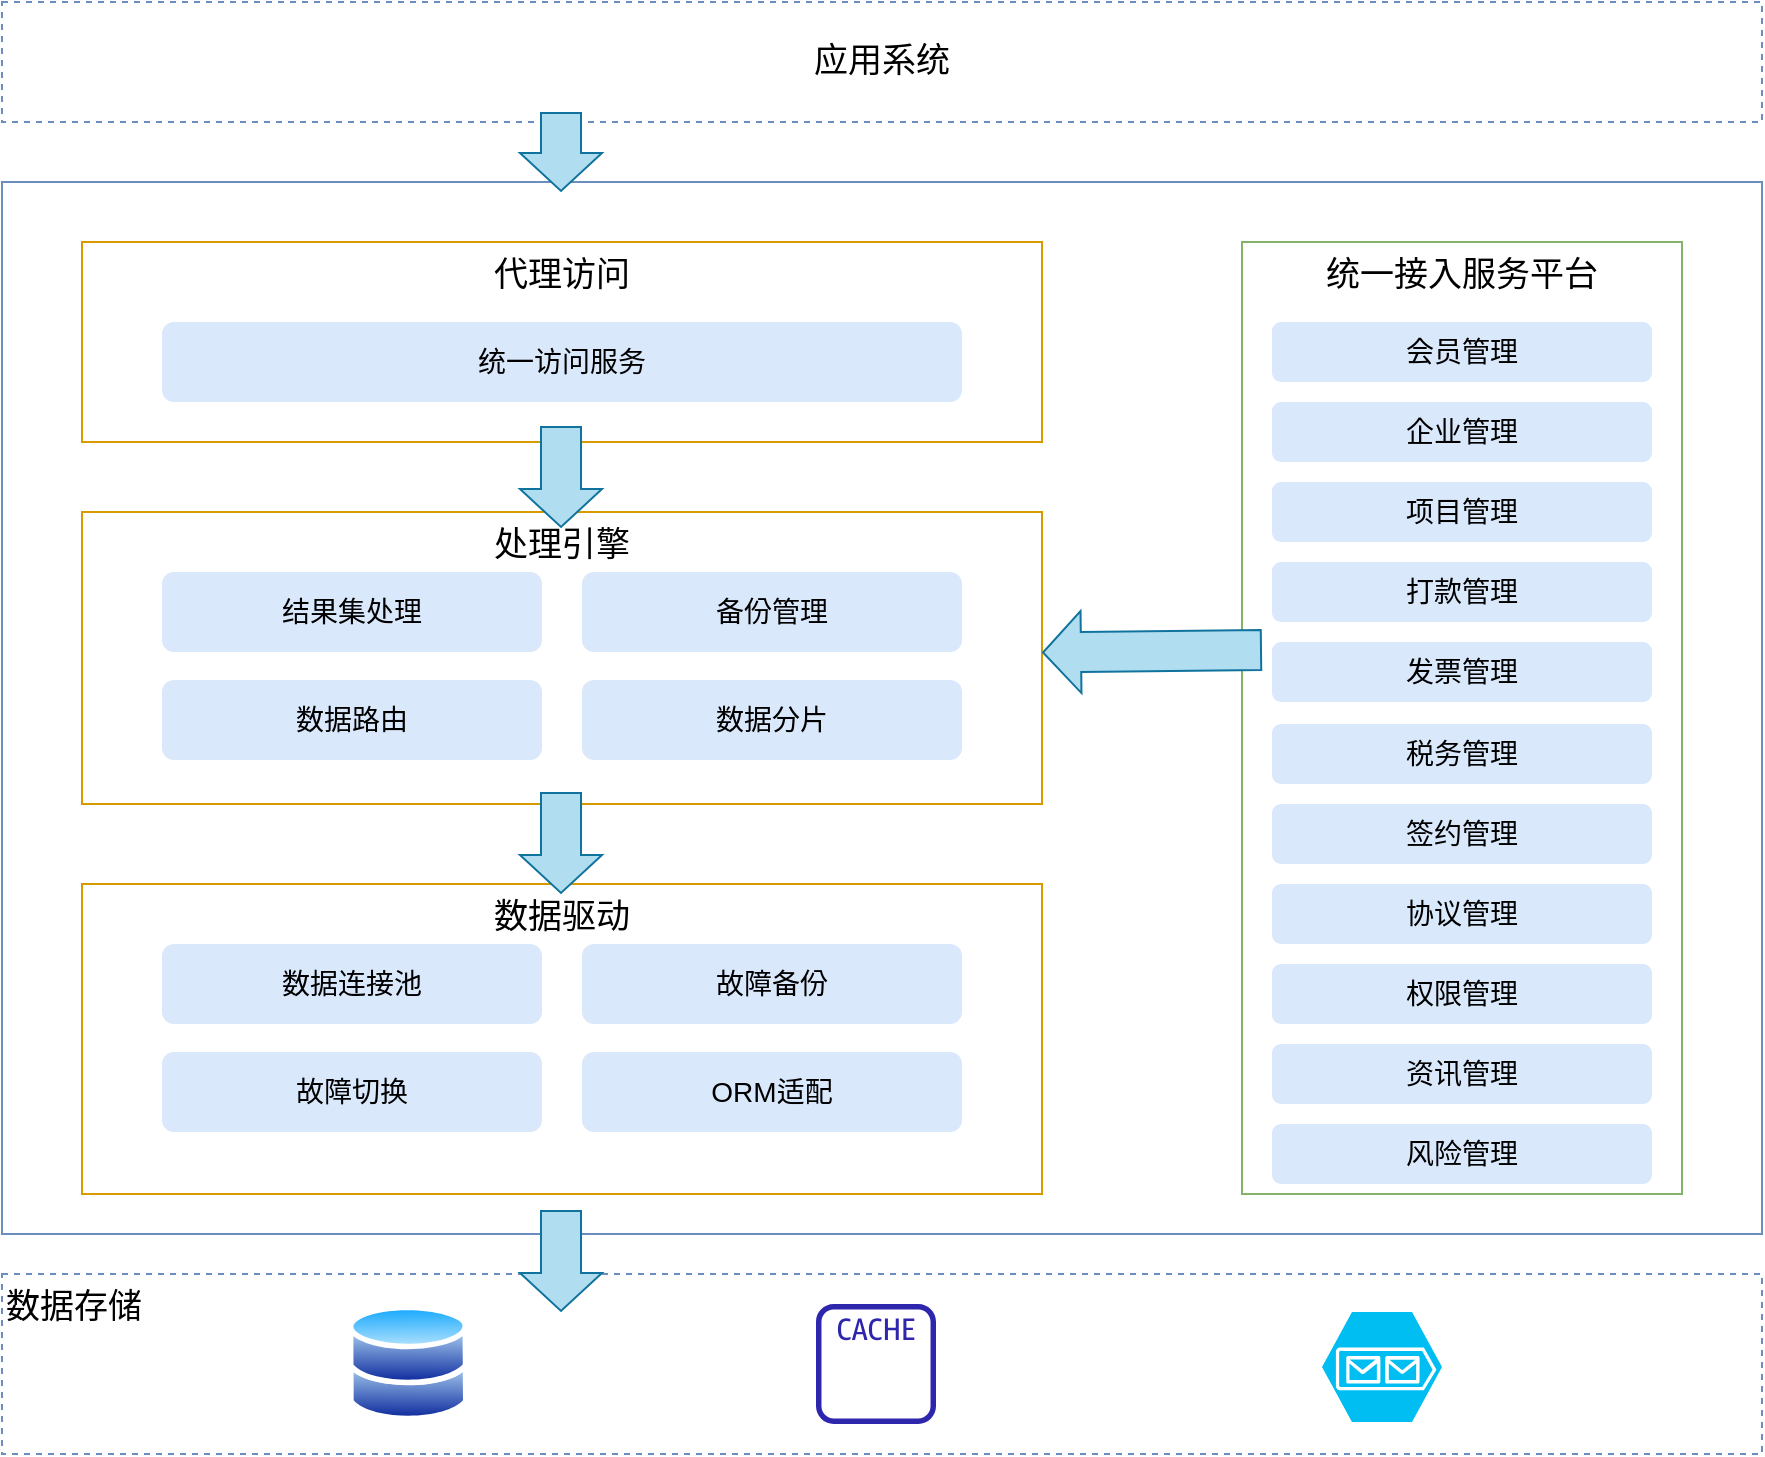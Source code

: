 <mxfile version="21.6.5" type="github">
  <diagram name="第 1 页" id="dKMyycL-12GpZW0KiaHM">
    <mxGraphModel dx="2074" dy="1114" grid="1" gridSize="10" guides="1" tooltips="1" connect="1" arrows="1" fold="1" page="1" pageScale="1" pageWidth="1169" pageHeight="827" math="0" shadow="0">
      <root>
        <mxCell id="0" />
        <mxCell id="1" parent="0" />
        <mxCell id="JYIvmN7N8jLB81RJcOlE-1" value="应用系统" style="rounded=0;whiteSpace=wrap;html=1;dashed=1;fillColor=none;strokeColor=#6c8ebf;fontSize=17;" parent="1" vertex="1">
          <mxGeometry x="160" y="44" width="880" height="60" as="geometry" />
        </mxCell>
        <mxCell id="JYIvmN7N8jLB81RJcOlE-2" value="" style="rounded=0;whiteSpace=wrap;html=1;fillColor=none;strokeColor=#6c8ebf;" parent="1" vertex="1">
          <mxGeometry x="160" y="134" width="880" height="526" as="geometry" />
        </mxCell>
        <mxCell id="JYIvmN7N8jLB81RJcOlE-3" value="统一接入服务平台" style="rounded=0;whiteSpace=wrap;html=1;fillColor=none;strokeColor=#82b366;fontSize=17;verticalAlign=top;" parent="1" vertex="1">
          <mxGeometry x="780" y="164" width="220" height="476" as="geometry" />
        </mxCell>
        <mxCell id="JYIvmN7N8jLB81RJcOlE-4" value="代理访问" style="rounded=0;whiteSpace=wrap;html=1;fillColor=none;strokeColor=#d79b00;fontSize=17;verticalAlign=top;" parent="1" vertex="1">
          <mxGeometry x="200" y="164" width="480" height="100" as="geometry" />
        </mxCell>
        <mxCell id="JYIvmN7N8jLB81RJcOlE-5" value="处理引擎" style="rounded=0;whiteSpace=wrap;html=1;fillColor=none;strokeColor=#d79b00;fontSize=17;verticalAlign=top;" parent="1" vertex="1">
          <mxGeometry x="200" y="299" width="480" height="146" as="geometry" />
        </mxCell>
        <mxCell id="JYIvmN7N8jLB81RJcOlE-6" value="数据驱动" style="rounded=0;whiteSpace=wrap;html=1;fillColor=none;strokeColor=#d79b00;fontSize=17;verticalAlign=top;" parent="1" vertex="1">
          <mxGeometry x="200" y="485" width="480" height="155" as="geometry" />
        </mxCell>
        <mxCell id="JYIvmN7N8jLB81RJcOlE-7" value="数据存储" style="rounded=0;whiteSpace=wrap;html=1;dashed=1;fillColor=none;strokeColor=#6c8ebf;fontSize=17;verticalAlign=top;align=left;" parent="1" vertex="1">
          <mxGeometry x="160" y="680" width="880" height="90" as="geometry" />
        </mxCell>
        <mxCell id="JYIvmN7N8jLB81RJcOlE-8" value="" style="image;aspect=fixed;perimeter=ellipsePerimeter;html=1;align=center;shadow=0;dashed=0;spacingTop=3;image=img/lib/active_directory/databases.svg;" parent="1" vertex="1">
          <mxGeometry x="333" y="695" width="60.2" height="59" as="geometry" />
        </mxCell>
        <mxCell id="JYIvmN7N8jLB81RJcOlE-9" value="" style="sketch=0;outlineConnect=0;fontColor=#232F3E;gradientColor=none;fillColor=#2E27AD;strokeColor=none;dashed=0;verticalLabelPosition=bottom;verticalAlign=top;align=center;html=1;fontSize=12;fontStyle=0;aspect=fixed;pointerEvents=1;shape=mxgraph.aws4.cache_node;" parent="1" vertex="1">
          <mxGeometry x="567" y="695" width="60" height="60" as="geometry" />
        </mxCell>
        <mxCell id="JYIvmN7N8jLB81RJcOlE-11" value="" style="verticalLabelPosition=bottom;html=1;verticalAlign=top;align=center;strokeColor=none;fillColor=#00BEF2;shape=mxgraph.azure.storage_queue;" parent="1" vertex="1">
          <mxGeometry x="820" y="699" width="60" height="55" as="geometry" />
        </mxCell>
        <mxCell id="JYIvmN7N8jLB81RJcOlE-12" value="统一访问服务" style="rounded=1;whiteSpace=wrap;html=1;fontSize=14;fillColor=#dae8fc;strokeColor=none;" parent="1" vertex="1">
          <mxGeometry x="240" y="204" width="400" height="40" as="geometry" />
        </mxCell>
        <mxCell id="JYIvmN7N8jLB81RJcOlE-13" value="&lt;div&gt;结果集处理&lt;/div&gt;" style="rounded=1;whiteSpace=wrap;html=1;fontSize=14;fillColor=#dae8fc;strokeColor=none;" parent="1" vertex="1">
          <mxGeometry x="240" y="329" width="190" height="40" as="geometry" />
        </mxCell>
        <mxCell id="JYIvmN7N8jLB81RJcOlE-14" value="数据路由" style="rounded=1;whiteSpace=wrap;html=1;fontSize=14;fillColor=#dae8fc;strokeColor=none;" parent="1" vertex="1">
          <mxGeometry x="240" y="383" width="190" height="40" as="geometry" />
        </mxCell>
        <mxCell id="JYIvmN7N8jLB81RJcOlE-15" value="备份管理" style="rounded=1;whiteSpace=wrap;html=1;fontSize=14;fillColor=#dae8fc;strokeColor=none;" parent="1" vertex="1">
          <mxGeometry x="450" y="329" width="190" height="40" as="geometry" />
        </mxCell>
        <mxCell id="JYIvmN7N8jLB81RJcOlE-16" value="数据分片" style="rounded=1;whiteSpace=wrap;html=1;fontSize=14;fillColor=#dae8fc;strokeColor=none;" parent="1" vertex="1">
          <mxGeometry x="450" y="383" width="190" height="40" as="geometry" />
        </mxCell>
        <mxCell id="JYIvmN7N8jLB81RJcOlE-17" value="数据连接池" style="rounded=1;whiteSpace=wrap;html=1;fontSize=14;fillColor=#dae8fc;strokeColor=none;" parent="1" vertex="1">
          <mxGeometry x="240" y="515" width="190" height="40" as="geometry" />
        </mxCell>
        <mxCell id="JYIvmN7N8jLB81RJcOlE-18" value="故障切换" style="rounded=1;whiteSpace=wrap;html=1;fontSize=14;fillColor=#dae8fc;strokeColor=none;" parent="1" vertex="1">
          <mxGeometry x="240" y="569" width="190" height="40" as="geometry" />
        </mxCell>
        <mxCell id="JYIvmN7N8jLB81RJcOlE-19" value="故障备份" style="rounded=1;whiteSpace=wrap;html=1;fontSize=14;fillColor=#dae8fc;strokeColor=none;" parent="1" vertex="1">
          <mxGeometry x="450" y="515" width="190" height="40" as="geometry" />
        </mxCell>
        <mxCell id="JYIvmN7N8jLB81RJcOlE-20" value="ORM适配" style="rounded=1;whiteSpace=wrap;html=1;fontSize=14;fillColor=#dae8fc;strokeColor=none;" parent="1" vertex="1">
          <mxGeometry x="450" y="569" width="190" height="40" as="geometry" />
        </mxCell>
        <mxCell id="JYIvmN7N8jLB81RJcOlE-21" value="会员管理" style="rounded=1;whiteSpace=wrap;html=1;fontSize=14;fillColor=#dae8fc;strokeColor=none;" parent="1" vertex="1">
          <mxGeometry x="795" y="204" width="190" height="30" as="geometry" />
        </mxCell>
        <mxCell id="JYIvmN7N8jLB81RJcOlE-22" value="企业管理" style="rounded=1;whiteSpace=wrap;html=1;fontSize=14;fillColor=#dae8fc;strokeColor=none;" parent="1" vertex="1">
          <mxGeometry x="795" y="244" width="190" height="30" as="geometry" />
        </mxCell>
        <mxCell id="JYIvmN7N8jLB81RJcOlE-23" value="项目管理" style="rounded=1;whiteSpace=wrap;html=1;fontSize=14;fillColor=#dae8fc;strokeColor=none;" parent="1" vertex="1">
          <mxGeometry x="795" y="284" width="190" height="30" as="geometry" />
        </mxCell>
        <mxCell id="JYIvmN7N8jLB81RJcOlE-24" value="打款管理" style="rounded=1;whiteSpace=wrap;html=1;fontSize=14;fillColor=#dae8fc;strokeColor=none;" parent="1" vertex="1">
          <mxGeometry x="795" y="324" width="190" height="30" as="geometry" />
        </mxCell>
        <mxCell id="JYIvmN7N8jLB81RJcOlE-25" value="发票管理" style="rounded=1;whiteSpace=wrap;html=1;fontSize=14;fillColor=#dae8fc;strokeColor=none;" parent="1" vertex="1">
          <mxGeometry x="795" y="364" width="190" height="30" as="geometry" />
        </mxCell>
        <mxCell id="JYIvmN7N8jLB81RJcOlE-26" value="税务管理" style="rounded=1;whiteSpace=wrap;html=1;fontSize=14;fillColor=#dae8fc;strokeColor=none;" parent="1" vertex="1">
          <mxGeometry x="795" y="405" width="190" height="30" as="geometry" />
        </mxCell>
        <mxCell id="JYIvmN7N8jLB81RJcOlE-27" value="签约管理" style="rounded=1;whiteSpace=wrap;html=1;fontSize=14;fillColor=#dae8fc;strokeColor=none;" parent="1" vertex="1">
          <mxGeometry x="795" y="445" width="190" height="30" as="geometry" />
        </mxCell>
        <mxCell id="JYIvmN7N8jLB81RJcOlE-28" value="协议管理" style="rounded=1;whiteSpace=wrap;html=1;fontSize=14;fillColor=#dae8fc;strokeColor=none;" parent="1" vertex="1">
          <mxGeometry x="795" y="485" width="190" height="30" as="geometry" />
        </mxCell>
        <mxCell id="JYIvmN7N8jLB81RJcOlE-29" value="权限管理" style="rounded=1;whiteSpace=wrap;html=1;fontSize=14;fillColor=#dae8fc;strokeColor=none;" parent="1" vertex="1">
          <mxGeometry x="795" y="525" width="190" height="30" as="geometry" />
        </mxCell>
        <mxCell id="JYIvmN7N8jLB81RJcOlE-30" value="资讯管理" style="rounded=1;whiteSpace=wrap;html=1;fontSize=14;fillColor=#dae8fc;strokeColor=none;" parent="1" vertex="1">
          <mxGeometry x="795" y="565" width="190" height="30" as="geometry" />
        </mxCell>
        <mxCell id="JYIvmN7N8jLB81RJcOlE-31" value="风险管理" style="rounded=1;whiteSpace=wrap;html=1;fontSize=14;fillColor=#dae8fc;strokeColor=none;" parent="1" vertex="1">
          <mxGeometry x="795" y="605" width="190" height="30" as="geometry" />
        </mxCell>
        <mxCell id="JYIvmN7N8jLB81RJcOlE-32" value="" style="shape=flexArrow;endArrow=classic;html=1;rounded=0;fillColor=#b1ddf0;strokeColor=#10739e;width=20;" parent="1" edge="1">
          <mxGeometry width="50" height="50" relative="1" as="geometry">
            <mxPoint x="439.5" y="99" as="sourcePoint" />
            <mxPoint x="439.5" y="139" as="targetPoint" />
          </mxGeometry>
        </mxCell>
        <mxCell id="JYIvmN7N8jLB81RJcOlE-33" value="" style="shape=flexArrow;endArrow=classic;html=1;rounded=0;fillColor=#b1ddf0;strokeColor=#10739e;width=20;" parent="1" target="JYIvmN7N8jLB81RJcOlE-5" edge="1">
          <mxGeometry width="50" height="50" relative="1" as="geometry">
            <mxPoint x="790" y="368" as="sourcePoint" />
            <mxPoint x="750" y="368" as="targetPoint" />
          </mxGeometry>
        </mxCell>
        <mxCell id="JYIvmN7N8jLB81RJcOlE-34" value="" style="shape=flexArrow;endArrow=classic;html=1;rounded=0;fillColor=#b1ddf0;strokeColor=#10739e;width=20;" parent="1" edge="1">
          <mxGeometry width="50" height="50" relative="1" as="geometry">
            <mxPoint x="439.5" y="648" as="sourcePoint" />
            <mxPoint x="439.5" y="699" as="targetPoint" />
          </mxGeometry>
        </mxCell>
        <mxCell id="JYIvmN7N8jLB81RJcOlE-35" value="" style="shape=flexArrow;endArrow=classic;html=1;rounded=0;fillColor=#b1ddf0;strokeColor=#10739e;width=20;" parent="1" edge="1">
          <mxGeometry width="50" height="50" relative="1" as="geometry">
            <mxPoint x="439.5" y="439" as="sourcePoint" />
            <mxPoint x="439.5" y="490" as="targetPoint" />
          </mxGeometry>
        </mxCell>
        <mxCell id="JYIvmN7N8jLB81RJcOlE-36" value="" style="shape=flexArrow;endArrow=classic;html=1;rounded=0;fillColor=#b1ddf0;strokeColor=#10739e;width=20;" parent="1" edge="1">
          <mxGeometry width="50" height="50" relative="1" as="geometry">
            <mxPoint x="439.5" y="256" as="sourcePoint" />
            <mxPoint x="439.5" y="307" as="targetPoint" />
          </mxGeometry>
        </mxCell>
      </root>
    </mxGraphModel>
  </diagram>
</mxfile>
